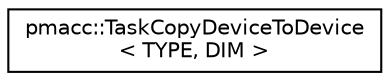 digraph "Graphical Class Hierarchy"
{
 // LATEX_PDF_SIZE
  edge [fontname="Helvetica",fontsize="10",labelfontname="Helvetica",labelfontsize="10"];
  node [fontname="Helvetica",fontsize="10",shape=record];
  rankdir="LR";
  Node0 [label="pmacc::TaskCopyDeviceToDevice\l\< TYPE, DIM \>",height=0.2,width=0.4,color="black", fillcolor="white", style="filled",URL="$classpmacc_1_1_task_copy_device_to_device.html",tooltip=" "];
}
